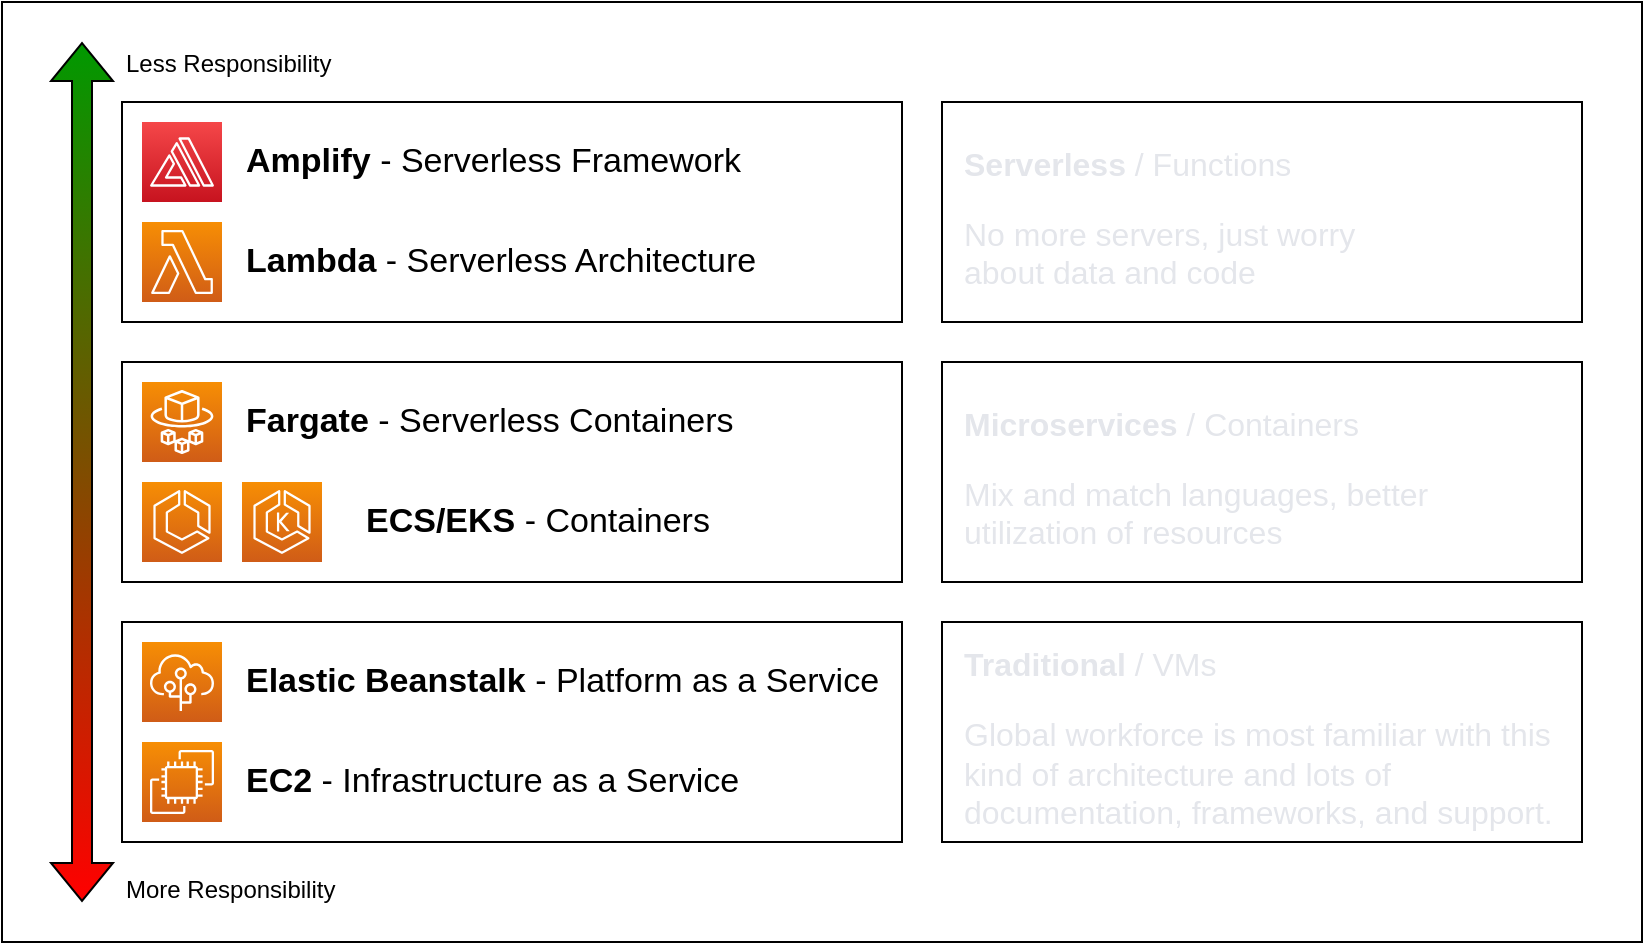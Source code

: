 <mxfile version="21.6.8" type="device">
  <diagram name="Page-1" id="CdUy7fLaVNIJFlF2VeQ9">
    <mxGraphModel dx="1004" dy="642" grid="1" gridSize="10" guides="1" tooltips="1" connect="1" arrows="1" fold="1" page="1" pageScale="1" pageWidth="1100" pageHeight="850" math="0" shadow="0">
      <root>
        <mxCell id="0" />
        <mxCell id="1" parent="0" />
        <mxCell id="95mYCwTlqbxVoNsBIj1y-30" value="" style="rounded=0;whiteSpace=wrap;html=1;labelBackgroundColor=none;labelBorderColor=none;" vertex="1" parent="1">
          <mxGeometry x="140" y="110" width="820" height="470" as="geometry" />
        </mxCell>
        <mxCell id="95mYCwTlqbxVoNsBIj1y-1" value="" style="shape=flexArrow;endArrow=classic;startArrow=classic;html=1;rounded=0;fillColor=#009900;gradientColor=#FF0000;" edge="1" parent="1">
          <mxGeometry width="100" height="100" relative="1" as="geometry">
            <mxPoint x="180" y="560" as="sourcePoint" />
            <mxPoint x="180" y="130" as="targetPoint" />
          </mxGeometry>
        </mxCell>
        <mxCell id="95mYCwTlqbxVoNsBIj1y-2" value="" style="rounded=0;whiteSpace=wrap;html=1;" vertex="1" parent="1">
          <mxGeometry x="200" y="160" width="390" height="110" as="geometry" />
        </mxCell>
        <mxCell id="95mYCwTlqbxVoNsBIj1y-3" value="" style="sketch=0;points=[[0,0,0],[0.25,0,0],[0.5,0,0],[0.75,0,0],[1,0,0],[0,1,0],[0.25,1,0],[0.5,1,0],[0.75,1,0],[1,1,0],[0,0.25,0],[0,0.5,0],[0,0.75,0],[1,0.25,0],[1,0.5,0],[1,0.75,0]];outlineConnect=0;fontColor=#232F3E;gradientColor=#F54749;gradientDirection=north;fillColor=#C7131F;strokeColor=#ffffff;dashed=0;verticalLabelPosition=bottom;verticalAlign=top;align=center;html=1;fontSize=12;fontStyle=0;aspect=fixed;shape=mxgraph.aws4.resourceIcon;resIcon=mxgraph.aws4.amplify;" vertex="1" parent="1">
          <mxGeometry x="210" y="170" width="40" height="40" as="geometry" />
        </mxCell>
        <mxCell id="95mYCwTlqbxVoNsBIj1y-4" value="" style="sketch=0;points=[[0,0,0],[0.25,0,0],[0.5,0,0],[0.75,0,0],[1,0,0],[0,1,0],[0.25,1,0],[0.5,1,0],[0.75,1,0],[1,1,0],[0,0.25,0],[0,0.5,0],[0,0.75,0],[1,0.25,0],[1,0.5,0],[1,0.75,0]];outlineConnect=0;fontColor=#232F3E;gradientColor=#F78E04;gradientDirection=north;fillColor=#D05C17;strokeColor=#ffffff;dashed=0;verticalLabelPosition=bottom;verticalAlign=top;align=center;html=1;fontSize=12;fontStyle=0;aspect=fixed;shape=mxgraph.aws4.resourceIcon;resIcon=mxgraph.aws4.lambda;" vertex="1" parent="1">
          <mxGeometry x="210" y="220" width="40" height="40" as="geometry" />
        </mxCell>
        <mxCell id="95mYCwTlqbxVoNsBIj1y-5" value="&lt;b&gt;Amplify&lt;/b&gt; - Serverless Framework" style="text;html=1;strokeColor=none;fillColor=none;align=left;verticalAlign=middle;whiteSpace=wrap;rounded=0;fontSize=17;" vertex="1" parent="1">
          <mxGeometry x="260" y="170" width="300" height="40" as="geometry" />
        </mxCell>
        <mxCell id="95mYCwTlqbxVoNsBIj1y-6" value="&lt;b&gt;Lambda&lt;/b&gt; - Serverless Architecture" style="text;html=1;strokeColor=none;fillColor=none;align=left;verticalAlign=middle;whiteSpace=wrap;rounded=0;fontSize=17;" vertex="1" parent="1">
          <mxGeometry x="260" y="220" width="300" height="40" as="geometry" />
        </mxCell>
        <mxCell id="95mYCwTlqbxVoNsBIj1y-7" value="" style="rounded=0;whiteSpace=wrap;html=1;" vertex="1" parent="1">
          <mxGeometry x="200" y="290" width="390" height="110" as="geometry" />
        </mxCell>
        <mxCell id="95mYCwTlqbxVoNsBIj1y-10" value="&lt;b&gt;Fargate&lt;/b&gt; - Serverless Containers" style="text;html=1;strokeColor=none;fillColor=none;align=left;verticalAlign=middle;whiteSpace=wrap;rounded=0;fontSize=17;" vertex="1" parent="1">
          <mxGeometry x="260" y="300" width="300" height="40" as="geometry" />
        </mxCell>
        <mxCell id="95mYCwTlqbxVoNsBIj1y-11" value="&lt;b&gt;ECS/EKS&lt;/b&gt;&amp;nbsp;- Containers" style="text;html=1;strokeColor=none;fillColor=none;align=left;verticalAlign=middle;whiteSpace=wrap;rounded=0;fontSize=17;" vertex="1" parent="1">
          <mxGeometry x="320" y="350" width="240" height="40" as="geometry" />
        </mxCell>
        <mxCell id="95mYCwTlqbxVoNsBIj1y-12" value="" style="rounded=0;whiteSpace=wrap;html=1;" vertex="1" parent="1">
          <mxGeometry x="200" y="420" width="390" height="110" as="geometry" />
        </mxCell>
        <mxCell id="95mYCwTlqbxVoNsBIj1y-15" value="&lt;b&gt;Elastic Beanstalk&lt;/b&gt; - Platform as a Service" style="text;html=1;strokeColor=none;fillColor=none;align=left;verticalAlign=middle;whiteSpace=wrap;rounded=0;fontSize=17;" vertex="1" parent="1">
          <mxGeometry x="260" y="430" width="320" height="40" as="geometry" />
        </mxCell>
        <mxCell id="95mYCwTlqbxVoNsBIj1y-16" value="&lt;b&gt;EC2&lt;/b&gt; - Infrastructure as a Service" style="text;html=1;strokeColor=none;fillColor=none;align=left;verticalAlign=middle;whiteSpace=wrap;rounded=0;fontSize=17;" vertex="1" parent="1">
          <mxGeometry x="260" y="480" width="300" height="40" as="geometry" />
        </mxCell>
        <mxCell id="95mYCwTlqbxVoNsBIj1y-17" value="" style="sketch=0;points=[[0,0,0],[0.25,0,0],[0.5,0,0],[0.75,0,0],[1,0,0],[0,1,0],[0.25,1,0],[0.5,1,0],[0.75,1,0],[1,1,0],[0,0.25,0],[0,0.5,0],[0,0.75,0],[1,0.25,0],[1,0.5,0],[1,0.75,0]];outlineConnect=0;fontColor=#232F3E;gradientColor=#F78E04;gradientDirection=north;fillColor=#D05C17;strokeColor=#ffffff;dashed=0;verticalLabelPosition=bottom;verticalAlign=top;align=center;html=1;fontSize=12;fontStyle=0;aspect=fixed;shape=mxgraph.aws4.resourceIcon;resIcon=mxgraph.aws4.fargate;" vertex="1" parent="1">
          <mxGeometry x="210" y="300" width="40" height="40" as="geometry" />
        </mxCell>
        <mxCell id="95mYCwTlqbxVoNsBIj1y-18" value="" style="sketch=0;points=[[0,0,0],[0.25,0,0],[0.5,0,0],[0.75,0,0],[1,0,0],[0,1,0],[0.25,1,0],[0.5,1,0],[0.75,1,0],[1,1,0],[0,0.25,0],[0,0.5,0],[0,0.75,0],[1,0.25,0],[1,0.5,0],[1,0.75,0]];outlineConnect=0;fontColor=#232F3E;gradientColor=#F78E04;gradientDirection=north;fillColor=#D05C17;strokeColor=#ffffff;dashed=0;verticalLabelPosition=bottom;verticalAlign=top;align=center;html=1;fontSize=12;fontStyle=0;aspect=fixed;shape=mxgraph.aws4.resourceIcon;resIcon=mxgraph.aws4.ecs;" vertex="1" parent="1">
          <mxGeometry x="210" y="350" width="40" height="40" as="geometry" />
        </mxCell>
        <mxCell id="95mYCwTlqbxVoNsBIj1y-19" value="" style="sketch=0;points=[[0,0,0],[0.25,0,0],[0.5,0,0],[0.75,0,0],[1,0,0],[0,1,0],[0.25,1,0],[0.5,1,0],[0.75,1,0],[1,1,0],[0,0.25,0],[0,0.5,0],[0,0.75,0],[1,0.25,0],[1,0.5,0],[1,0.75,0]];outlineConnect=0;fontColor=#232F3E;gradientColor=#F78E04;gradientDirection=north;fillColor=#D05C17;strokeColor=#ffffff;dashed=0;verticalLabelPosition=bottom;verticalAlign=top;align=center;html=1;fontSize=12;fontStyle=0;aspect=fixed;shape=mxgraph.aws4.resourceIcon;resIcon=mxgraph.aws4.eks;" vertex="1" parent="1">
          <mxGeometry x="260" y="350" width="40" height="40" as="geometry" />
        </mxCell>
        <mxCell id="95mYCwTlqbxVoNsBIj1y-20" value="" style="sketch=0;points=[[0,0,0],[0.25,0,0],[0.5,0,0],[0.75,0,0],[1,0,0],[0,1,0],[0.25,1,0],[0.5,1,0],[0.75,1,0],[1,1,0],[0,0.25,0],[0,0.5,0],[0,0.75,0],[1,0.25,0],[1,0.5,0],[1,0.75,0]];outlineConnect=0;fontColor=#232F3E;gradientColor=#F78E04;gradientDirection=north;fillColor=#D05C17;strokeColor=#ffffff;dashed=0;verticalLabelPosition=bottom;verticalAlign=top;align=center;html=1;fontSize=12;fontStyle=0;aspect=fixed;shape=mxgraph.aws4.resourceIcon;resIcon=mxgraph.aws4.elastic_beanstalk;" vertex="1" parent="1">
          <mxGeometry x="210" y="430" width="40" height="40" as="geometry" />
        </mxCell>
        <mxCell id="95mYCwTlqbxVoNsBIj1y-21" value="" style="sketch=0;points=[[0,0,0],[0.25,0,0],[0.5,0,0],[0.75,0,0],[1,0,0],[0,1,0],[0.25,1,0],[0.5,1,0],[0.75,1,0],[1,1,0],[0,0.25,0],[0,0.5,0],[0,0.75,0],[1,0.25,0],[1,0.5,0],[1,0.75,0]];outlineConnect=0;fontColor=#232F3E;gradientColor=#F78E04;gradientDirection=north;fillColor=#D05C17;strokeColor=#ffffff;dashed=0;verticalLabelPosition=bottom;verticalAlign=top;align=center;html=1;fontSize=12;fontStyle=0;aspect=fixed;shape=mxgraph.aws4.resourceIcon;resIcon=mxgraph.aws4.ec2;" vertex="1" parent="1">
          <mxGeometry x="210" y="480" width="40" height="40" as="geometry" />
        </mxCell>
        <mxCell id="95mYCwTlqbxVoNsBIj1y-22" value="Less Responsibility" style="text;html=1;strokeColor=none;fillColor=none;align=left;verticalAlign=bottom;whiteSpace=wrap;rounded=0;fontSize=12;" vertex="1" parent="1">
          <mxGeometry x="200" y="110" width="300" height="40" as="geometry" />
        </mxCell>
        <mxCell id="95mYCwTlqbxVoNsBIj1y-23" value="More Responsibility" style="text;html=1;strokeColor=none;fillColor=none;align=left;verticalAlign=top;whiteSpace=wrap;rounded=0;fontSize=12;" vertex="1" parent="1">
          <mxGeometry x="200" y="540" width="300" height="40" as="geometry" />
        </mxCell>
        <mxCell id="95mYCwTlqbxVoNsBIj1y-25" value="" style="rounded=0;whiteSpace=wrap;html=1;labelBackgroundColor=#252F3E;" vertex="1" parent="1">
          <mxGeometry x="610" y="160" width="320" height="110" as="geometry" />
        </mxCell>
        <mxCell id="95mYCwTlqbxVoNsBIj1y-24" value="&lt;p style=&quot;box-sizing: border-box; font-family: Nunito, arial, sans-serif; color: rgb(228, 230, 235); font-size: medium; text-align: start;&quot;&gt;&lt;strong style=&quot;box-sizing: border-box;&quot;&gt;Serverless&lt;/strong&gt;&amp;nbsp;/ Functions&lt;/p&gt;&lt;p style=&quot;box-sizing: border-box; font-family: Nunito, arial, sans-serif; color: rgb(228, 230, 235); font-size: medium; text-align: start;&quot;&gt;No more servers, just worry about data and code&lt;/p&gt;" style="text;html=1;strokeColor=none;fillColor=none;align=center;verticalAlign=middle;whiteSpace=wrap;rounded=0;labelBackgroundColor=none;labelBorderColor=none;" vertex="1" parent="1">
          <mxGeometry x="620" y="170" width="240" height="95" as="geometry" />
        </mxCell>
        <mxCell id="95mYCwTlqbxVoNsBIj1y-26" value="" style="rounded=0;whiteSpace=wrap;html=1;" vertex="1" parent="1">
          <mxGeometry x="610" y="290" width="320" height="110" as="geometry" />
        </mxCell>
        <mxCell id="95mYCwTlqbxVoNsBIj1y-27" value="&lt;p style=&quot;box-sizing: border-box; font-family: Nunito, arial, sans-serif; color: rgb(228, 230, 235); font-size: medium; text-align: start;&quot;&gt;&lt;strong style=&quot;box-sizing: border-box;&quot;&gt;Microservices&lt;/strong&gt;&amp;nbsp;/ Containers&lt;/p&gt;&lt;p style=&quot;box-sizing: border-box; font-family: Nunito, arial, sans-serif; color: rgb(228, 230, 235); font-size: medium; text-align: start;&quot;&gt;Mix and match languages,&amp;nbsp;better utilization of resources&lt;/p&gt;" style="text;html=1;strokeColor=none;fillColor=none;align=center;verticalAlign=middle;whiteSpace=wrap;rounded=0;labelBackgroundColor=none;labelBorderColor=none;" vertex="1" parent="1">
          <mxGeometry x="620" y="300" width="240" height="95" as="geometry" />
        </mxCell>
        <mxCell id="95mYCwTlqbxVoNsBIj1y-28" value="" style="rounded=0;whiteSpace=wrap;html=1;fontColor=none;noLabel=1;labelBorderColor=none;" vertex="1" parent="1">
          <mxGeometry x="610" y="420" width="320" height="110" as="geometry" />
        </mxCell>
        <mxCell id="95mYCwTlqbxVoNsBIj1y-29" value="&lt;p style=&quot;box-sizing: border-box; font-family: Nunito, arial, sans-serif; color: rgb(228, 230, 235); font-size: medium; text-align: start;&quot;&gt;&lt;strong style=&quot;box-sizing: border-box;&quot;&gt;Traditional&lt;/strong&gt;&amp;nbsp;/ VMs&lt;/p&gt;&lt;p style=&quot;box-sizing: border-box; font-family: Nunito, arial, sans-serif; color: rgb(228, 230, 235); font-size: medium; text-align: start;&quot;&gt;Global workforce is most familiar with this kind of architecture and lots of documentation, frameworks, and support.&lt;/p&gt;" style="text;html=1;strokeColor=none;fillColor=none;align=center;verticalAlign=middle;whiteSpace=wrap;rounded=0;labelBackgroundColor=none;labelBorderColor=none;" vertex="1" parent="1">
          <mxGeometry x="620" y="430" width="300" height="95" as="geometry" />
        </mxCell>
      </root>
    </mxGraphModel>
  </diagram>
</mxfile>
